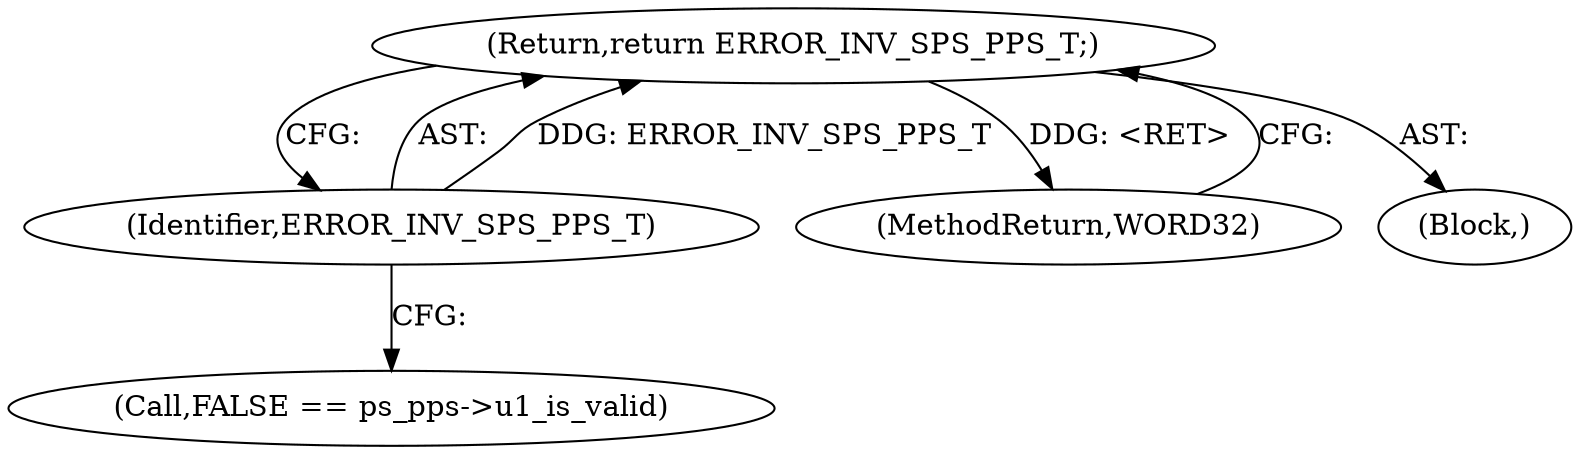 digraph "1_Android_9a00f562a612d56e7b2b989d168647db900ba6cf_0@del" {
"1000445" [label="(Return,return ERROR_INV_SPS_PPS_T;)"];
"1000446" [label="(Identifier,ERROR_INV_SPS_PPS_T)"];
"1000446" [label="(Identifier,ERROR_INV_SPS_PPS_T)"];
"1002568" [label="(MethodReturn,WORD32)"];
"1000439" [label="(Call,FALSE == ps_pps->u1_is_valid)"];
"1000444" [label="(Block,)"];
"1000445" [label="(Return,return ERROR_INV_SPS_PPS_T;)"];
"1000445" -> "1000444"  [label="AST: "];
"1000445" -> "1000446"  [label="CFG: "];
"1000446" -> "1000445"  [label="AST: "];
"1002568" -> "1000445"  [label="CFG: "];
"1000445" -> "1002568"  [label="DDG: <RET>"];
"1000446" -> "1000445"  [label="DDG: ERROR_INV_SPS_PPS_T"];
"1000446" -> "1000439"  [label="CFG: "];
}
